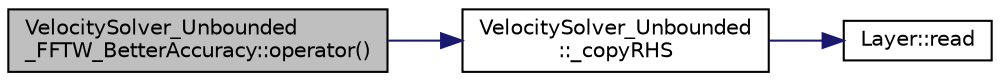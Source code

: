 digraph "VelocitySolver_Unbounded_FFTW_BetterAccuracy::operator()"
{
  edge [fontname="Helvetica",fontsize="10",labelfontname="Helvetica",labelfontsize="10"];
  node [fontname="Helvetica",fontsize="10",shape=record];
  rankdir="LR";
  Node1 [label="VelocitySolver_Unbounded\l_FFTW_BetterAccuracy::operator()",height=0.2,width=0.4,color="black", fillcolor="grey75", style="filled", fontcolor="black"];
  Node1 -> Node2 [color="midnightblue",fontsize="10",style="solid",fontname="Helvetica"];
  Node2 [label="VelocitySolver_Unbounded\l::_copyRHS",height=0.2,width=0.4,color="black", fillcolor="white", style="filled",URL="$class_velocity_solver___unbounded.html#a09eef51ffa637ea0ae168a72b4ed13f2"];
  Node2 -> Node3 [color="midnightblue",fontsize="10",style="solid",fontname="Helvetica"];
  Node3 [label="Layer::read",height=0.2,width=0.4,color="black", fillcolor="white", style="filled",URL="$struct_layer.html#aa31dc4e4f31fe67d08ca47c52fd3f16e"];
}
